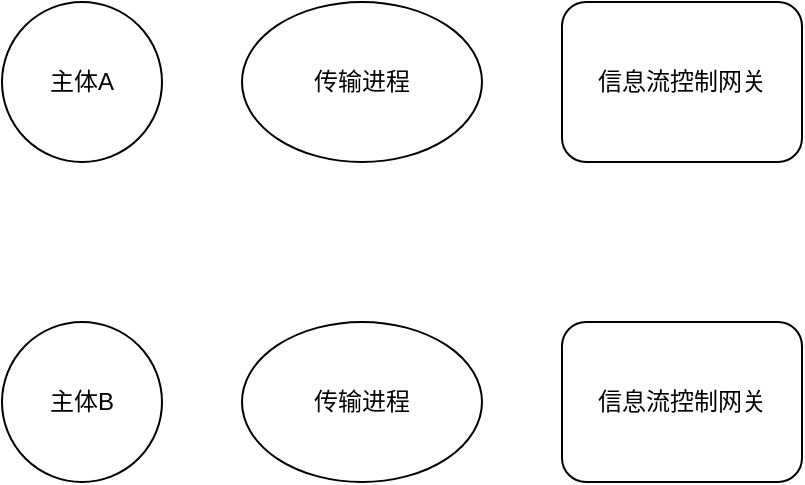 <mxfile version="21.1.1" type="github">
  <diagram name="第 1 页" id="6CQezu1sQ1fxlcyQVYf-">
    <mxGraphModel dx="1434" dy="788" grid="1" gridSize="10" guides="1" tooltips="1" connect="1" arrows="1" fold="1" page="1" pageScale="1" pageWidth="827" pageHeight="1169" math="0" shadow="0">
      <root>
        <mxCell id="0" />
        <mxCell id="1" parent="0" />
        <mxCell id="81i3mNlEEEOA8qBIrb5S-2" value="传输进程" style="ellipse;whiteSpace=wrap;html=1;" vertex="1" parent="1">
          <mxGeometry x="200" y="640" width="120" height="80" as="geometry" />
        </mxCell>
        <mxCell id="81i3mNlEEEOA8qBIrb5S-3" value="主体A" style="ellipse;whiteSpace=wrap;html=1;aspect=fixed;" vertex="1" parent="1">
          <mxGeometry x="80" y="640" width="80" height="80" as="geometry" />
        </mxCell>
        <mxCell id="81i3mNlEEEOA8qBIrb5S-6" value="信息流控制网关" style="rounded=1;whiteSpace=wrap;html=1;" vertex="1" parent="1">
          <mxGeometry x="360" y="640" width="120" height="80" as="geometry" />
        </mxCell>
        <mxCell id="81i3mNlEEEOA8qBIrb5S-7" value="信息流控制网关" style="rounded=1;whiteSpace=wrap;html=1;" vertex="1" parent="1">
          <mxGeometry x="360" y="800" width="120" height="80" as="geometry" />
        </mxCell>
        <mxCell id="81i3mNlEEEOA8qBIrb5S-8" value="传输进程" style="ellipse;whiteSpace=wrap;html=1;" vertex="1" parent="1">
          <mxGeometry x="200" y="800" width="120" height="80" as="geometry" />
        </mxCell>
        <mxCell id="81i3mNlEEEOA8qBIrb5S-9" value="主体B" style="ellipse;whiteSpace=wrap;html=1;aspect=fixed;" vertex="1" parent="1">
          <mxGeometry x="80" y="800" width="80" height="80" as="geometry" />
        </mxCell>
      </root>
    </mxGraphModel>
  </diagram>
</mxfile>

